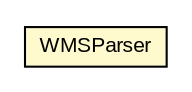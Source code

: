 #!/usr/local/bin/dot
#
# Class diagram 
# Generated by UMLGraph version R5_6-24-gf6e263 (http://www.umlgraph.org/)
#

digraph G {
	edge [fontname="arial",fontsize=10,labelfontname="arial",labelfontsize=10];
	node [fontname="arial",fontsize=10,shape=plaintext];
	nodesep=0.25;
	ranksep=0.5;
	// org.osmdroid.wms.WMSParser
	c320050 [label=<<table title="org.osmdroid.wms.WMSParser" border="0" cellborder="1" cellspacing="0" cellpadding="2" port="p" bgcolor="lemonChiffon" href="./WMSParser.html">
		<tr><td><table border="0" cellspacing="0" cellpadding="1">
<tr><td align="center" balign="center"> WMSParser </td></tr>
		</table></td></tr>
		</table>>, URL="./WMSParser.html", fontname="arial", fontcolor="black", fontsize=10.0];
}

